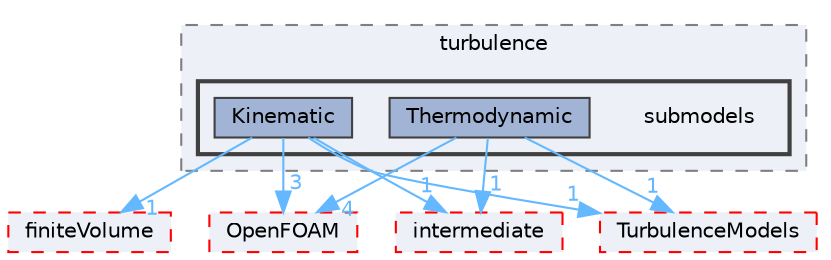 digraph "src/lagrangian/turbulence/submodels"
{
 // LATEX_PDF_SIZE
  bgcolor="transparent";
  edge [fontname=Helvetica,fontsize=10,labelfontname=Helvetica,labelfontsize=10];
  node [fontname=Helvetica,fontsize=10,shape=box,height=0.2,width=0.4];
  compound=true
  subgraph clusterdir_43bc749440adff70c5addf058ea4a468 {
    graph [ bgcolor="#edf0f7", pencolor="grey50", label="turbulence", fontname=Helvetica,fontsize=10 style="filled,dashed", URL="dir_43bc749440adff70c5addf058ea4a468.html",tooltip=""]
  subgraph clusterdir_8d2e9f3975cd341fe442d8051fa80149 {
    graph [ bgcolor="#edf0f7", pencolor="grey25", label="", fontname=Helvetica,fontsize=10 style="filled,bold", URL="dir_8d2e9f3975cd341fe442d8051fa80149.html",tooltip=""]
    dir_8d2e9f3975cd341fe442d8051fa80149 [shape=plaintext, label="submodels"];
  dir_5ba94de3dd603286eac505345baf7469 [label="Kinematic", fillcolor="#a2b4d6", color="grey25", style="filled", URL="dir_5ba94de3dd603286eac505345baf7469.html",tooltip=""];
  dir_45a482bb8441cf85e78b132da7c0b9e2 [label="Thermodynamic", fillcolor="#a2b4d6", color="grey25", style="filled", URL="dir_45a482bb8441cf85e78b132da7c0b9e2.html",tooltip=""];
  }
  }
  dir_1eda626aeac0f0ad2848c36acaa5d501 [label="TurbulenceModels", fillcolor="#edf0f7", color="red", style="filled,dashed", URL="dir_1eda626aeac0f0ad2848c36acaa5d501.html",tooltip=""];
  dir_9bd15774b555cf7259a6fa18f99fe99b [label="finiteVolume", fillcolor="#edf0f7", color="red", style="filled,dashed", URL="dir_9bd15774b555cf7259a6fa18f99fe99b.html",tooltip=""];
  dir_c5473ff19b20e6ec4dfe5c310b3778a8 [label="OpenFOAM", fillcolor="#edf0f7", color="red", style="filled,dashed", URL="dir_c5473ff19b20e6ec4dfe5c310b3778a8.html",tooltip=""];
  dir_d3c32a493136c130c1f0d51f4f35c297 [label="intermediate", fillcolor="#edf0f7", color="red", style="filled,dashed", URL="dir_d3c32a493136c130c1f0d51f4f35c297.html",tooltip=""];
  dir_5ba94de3dd603286eac505345baf7469->dir_1eda626aeac0f0ad2848c36acaa5d501 [headlabel="1", labeldistance=1.5 headhref="dir_002017_004143.html" href="dir_002017_004143.html" color="steelblue1" fontcolor="steelblue1"];
  dir_5ba94de3dd603286eac505345baf7469->dir_9bd15774b555cf7259a6fa18f99fe99b [headlabel="1", labeldistance=1.5 headhref="dir_002017_001387.html" href="dir_002017_001387.html" color="steelblue1" fontcolor="steelblue1"];
  dir_5ba94de3dd603286eac505345baf7469->dir_c5473ff19b20e6ec4dfe5c310b3778a8 [headlabel="3", labeldistance=1.5 headhref="dir_002017_002695.html" href="dir_002017_002695.html" color="steelblue1" fontcolor="steelblue1"];
  dir_5ba94de3dd603286eac505345baf7469->dir_d3c32a493136c130c1f0d51f4f35c297 [headlabel="1", labeldistance=1.5 headhref="dir_002017_001913.html" href="dir_002017_001913.html" color="steelblue1" fontcolor="steelblue1"];
  dir_45a482bb8441cf85e78b132da7c0b9e2->dir_1eda626aeac0f0ad2848c36acaa5d501 [headlabel="1", labeldistance=1.5 headhref="dir_004012_004143.html" href="dir_004012_004143.html" color="steelblue1" fontcolor="steelblue1"];
  dir_45a482bb8441cf85e78b132da7c0b9e2->dir_c5473ff19b20e6ec4dfe5c310b3778a8 [headlabel="4", labeldistance=1.5 headhref="dir_004012_002695.html" href="dir_004012_002695.html" color="steelblue1" fontcolor="steelblue1"];
  dir_45a482bb8441cf85e78b132da7c0b9e2->dir_d3c32a493136c130c1f0d51f4f35c297 [headlabel="1", labeldistance=1.5 headhref="dir_004012_001913.html" href="dir_004012_001913.html" color="steelblue1" fontcolor="steelblue1"];
}
